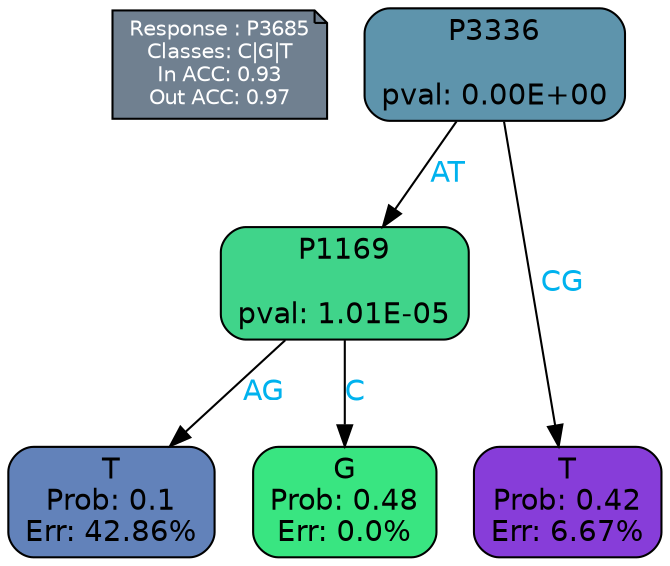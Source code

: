 digraph Tree {
node [shape=box, style="filled, rounded", color="black", fontname=helvetica] ;
graph [ranksep=equally, splines=polylines, bgcolor=transparent, dpi=600] ;
edge [fontname=helvetica] ;
LEGEND [label="Response : P3685
Classes: C|G|T
In ACC: 0.93
Out ACC: 0.97
",shape=note,align=left,style=filled,fillcolor="slategray",fontcolor="white",fontsize=10];1 [label="P3336

pval: 0.00E+00", fillcolor="#5e94ac"] ;
2 [label="P1169

pval: 1.01E-05", fillcolor="#40d48a"] ;
3 [label="T
Prob: 0.1
Err: 42.86%", fillcolor="#6282ba"] ;
4 [label="G
Prob: 0.48
Err: 0.0%", fillcolor="#39e581"] ;
5 [label="T
Prob: 0.42
Err: 6.67%", fillcolor="#873dd9"] ;
1 -> 2 [label="AT",fontcolor=deepskyblue2] ;
1 -> 5 [label="CG",fontcolor=deepskyblue2] ;
2 -> 3 [label="AG",fontcolor=deepskyblue2] ;
2 -> 4 [label="C",fontcolor=deepskyblue2] ;
{rank = same; 3;4;5;}{rank = same; LEGEND;1;}}